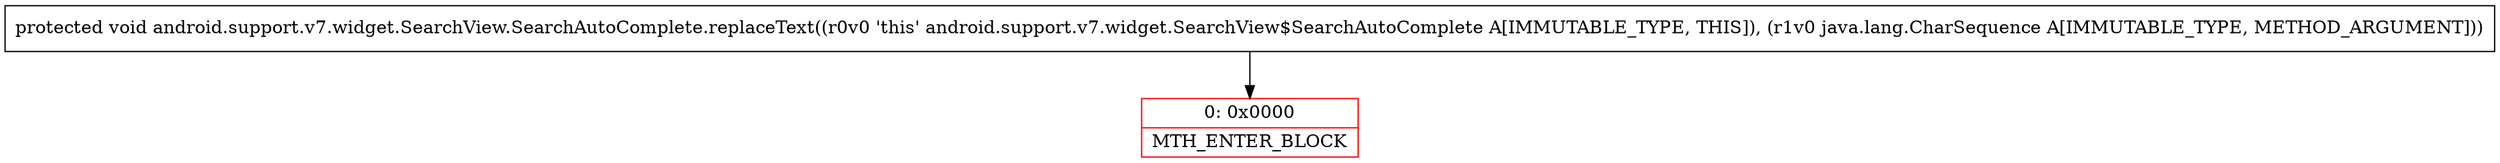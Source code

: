 digraph "CFG forandroid.support.v7.widget.SearchView.SearchAutoComplete.replaceText(Ljava\/lang\/CharSequence;)V" {
subgraph cluster_Region_328016841 {
label = "R(0)";
node [shape=record,color=blue];
}
Node_0 [shape=record,color=red,label="{0\:\ 0x0000|MTH_ENTER_BLOCK\l}"];
MethodNode[shape=record,label="{protected void android.support.v7.widget.SearchView.SearchAutoComplete.replaceText((r0v0 'this' android.support.v7.widget.SearchView$SearchAutoComplete A[IMMUTABLE_TYPE, THIS]), (r1v0 java.lang.CharSequence A[IMMUTABLE_TYPE, METHOD_ARGUMENT])) }"];
MethodNode -> Node_0;
}

